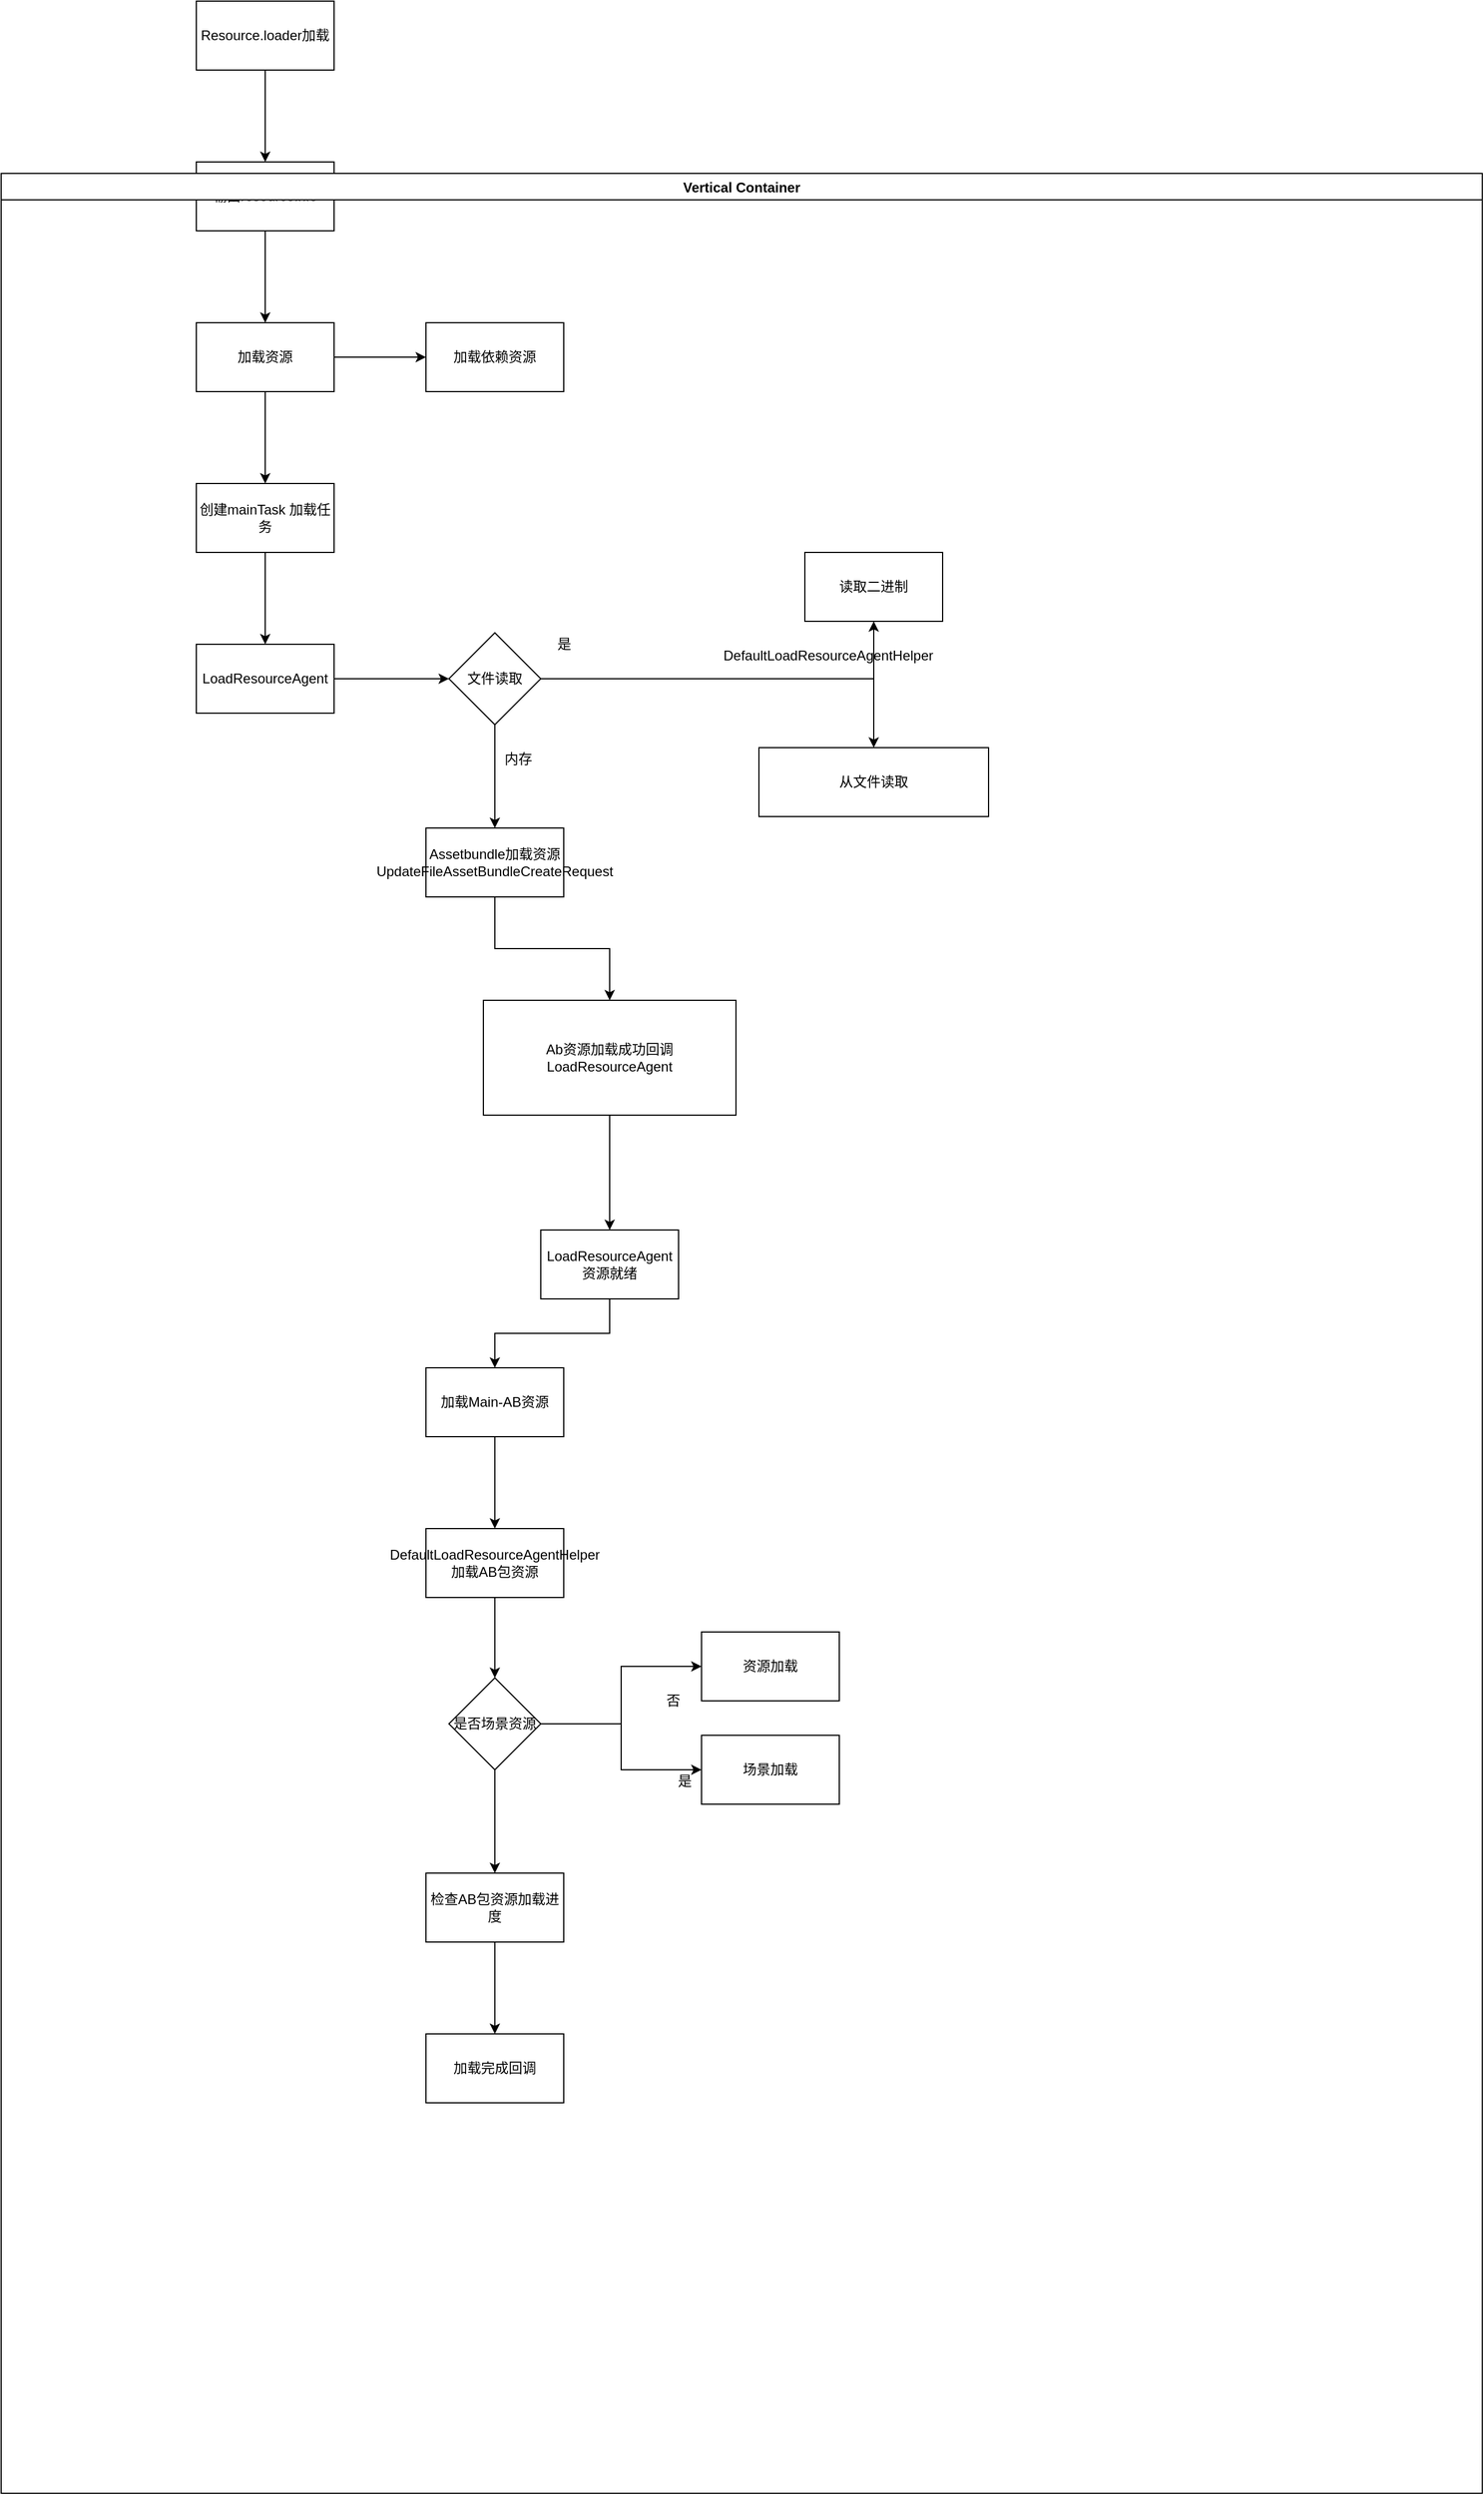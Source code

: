 <mxfile version="17.4.6" type="github">
  <diagram id="i5nLglHS9XAGzWQuGq0W" name="Page-1">
    <mxGraphModel dx="1422" dy="794" grid="1" gridSize="10" guides="1" tooltips="1" connect="1" arrows="1" fold="1" page="1" pageScale="1" pageWidth="827" pageHeight="1169" math="0" shadow="0">
      <root>
        <mxCell id="0" />
        <mxCell id="1" parent="0" />
        <mxCell id="m1CSbTF6fyn1C_nqHO2i-3" value="" style="edgeStyle=orthogonalEdgeStyle;rounded=0;orthogonalLoop=1;jettySize=auto;html=1;" edge="1" parent="1" source="m1CSbTF6fyn1C_nqHO2i-1" target="m1CSbTF6fyn1C_nqHO2i-2">
          <mxGeometry relative="1" as="geometry" />
        </mxCell>
        <mxCell id="m1CSbTF6fyn1C_nqHO2i-1" value="Resource.loader加载" style="whiteSpace=wrap;html=1;" vertex="1" parent="1">
          <mxGeometry x="170" y="130" width="120" height="60" as="geometry" />
        </mxCell>
        <mxCell id="m1CSbTF6fyn1C_nqHO2i-6" value="" style="edgeStyle=orthogonalEdgeStyle;rounded=0;orthogonalLoop=1;jettySize=auto;html=1;" edge="1" parent="1" source="m1CSbTF6fyn1C_nqHO2i-2" target="m1CSbTF6fyn1C_nqHO2i-5">
          <mxGeometry relative="1" as="geometry" />
        </mxCell>
        <mxCell id="m1CSbTF6fyn1C_nqHO2i-2" value="输出resourceInfo" style="whiteSpace=wrap;html=1;" vertex="1" parent="1">
          <mxGeometry x="170" y="270" width="120" height="60" as="geometry" />
        </mxCell>
        <mxCell id="m1CSbTF6fyn1C_nqHO2i-4" value="Vertical Container" style="swimlane;" vertex="1" parent="1">
          <mxGeometry y="280" width="1290" height="2020" as="geometry" />
        </mxCell>
        <mxCell id="m1CSbTF6fyn1C_nqHO2i-28" value="&lt;span&gt;DefaultLoadResourceAgentHelper&lt;/span&gt;" style="text;html=1;align=center;verticalAlign=middle;resizable=0;points=[];autosize=1;strokeColor=none;fillColor=none;" vertex="1" parent="m1CSbTF6fyn1C_nqHO2i-4">
          <mxGeometry x="620" y="410" width="200" height="20" as="geometry" />
        </mxCell>
        <mxCell id="m1CSbTF6fyn1C_nqHO2i-25" value="读取二进制" style="whiteSpace=wrap;html=1;" vertex="1" parent="m1CSbTF6fyn1C_nqHO2i-4">
          <mxGeometry x="700" y="330" width="120" height="60" as="geometry" />
        </mxCell>
        <mxCell id="m1CSbTF6fyn1C_nqHO2i-23" value="从文件读取" style="whiteSpace=wrap;html=1;" vertex="1" parent="m1CSbTF6fyn1C_nqHO2i-4">
          <mxGeometry x="660" y="500" width="200" height="60" as="geometry" />
        </mxCell>
        <mxCell id="m1CSbTF6fyn1C_nqHO2i-34" value="Ab资源加载成功回调&lt;br&gt;LoadResourceAgent" style="whiteSpace=wrap;html=1;" vertex="1" parent="m1CSbTF6fyn1C_nqHO2i-4">
          <mxGeometry x="420" y="720" width="220" height="100" as="geometry" />
        </mxCell>
        <mxCell id="m1CSbTF6fyn1C_nqHO2i-36" value="LoadResourceAgent&lt;br&gt;资源就绪&lt;br&gt;" style="whiteSpace=wrap;html=1;" vertex="1" parent="m1CSbTF6fyn1C_nqHO2i-4">
          <mxGeometry x="470" y="920" width="120" height="60" as="geometry" />
        </mxCell>
        <mxCell id="m1CSbTF6fyn1C_nqHO2i-37" value="" style="edgeStyle=orthogonalEdgeStyle;rounded=0;orthogonalLoop=1;jettySize=auto;html=1;" edge="1" parent="m1CSbTF6fyn1C_nqHO2i-4" source="m1CSbTF6fyn1C_nqHO2i-34" target="m1CSbTF6fyn1C_nqHO2i-36">
          <mxGeometry relative="1" as="geometry" />
        </mxCell>
        <mxCell id="m1CSbTF6fyn1C_nqHO2i-47" value="资源加载" style="whiteSpace=wrap;html=1;" vertex="1" parent="m1CSbTF6fyn1C_nqHO2i-4">
          <mxGeometry x="610" y="1270" width="120" height="60" as="geometry" />
        </mxCell>
        <mxCell id="m1CSbTF6fyn1C_nqHO2i-44" value="场景加载" style="whiteSpace=wrap;html=1;" vertex="1" parent="m1CSbTF6fyn1C_nqHO2i-4">
          <mxGeometry x="610" y="1360" width="120" height="60" as="geometry" />
        </mxCell>
        <mxCell id="m1CSbTF6fyn1C_nqHO2i-49" value="否" style="text;html=1;align=center;verticalAlign=middle;resizable=0;points=[];autosize=1;strokeColor=none;fillColor=none;" vertex="1" parent="m1CSbTF6fyn1C_nqHO2i-4">
          <mxGeometry x="570" y="1320" width="30" height="20" as="geometry" />
        </mxCell>
        <mxCell id="m1CSbTF6fyn1C_nqHO2i-46" value="是" style="text;html=1;align=center;verticalAlign=middle;resizable=0;points=[];autosize=1;strokeColor=none;fillColor=none;" vertex="1" parent="m1CSbTF6fyn1C_nqHO2i-4">
          <mxGeometry x="580" y="1390" width="30" height="20" as="geometry" />
        </mxCell>
        <mxCell id="m1CSbTF6fyn1C_nqHO2i-11" value="" style="edgeStyle=orthogonalEdgeStyle;rounded=0;orthogonalLoop=1;jettySize=auto;html=1;" edge="1" parent="1" source="m1CSbTF6fyn1C_nqHO2i-5" target="m1CSbTF6fyn1C_nqHO2i-10">
          <mxGeometry relative="1" as="geometry" />
        </mxCell>
        <mxCell id="m1CSbTF6fyn1C_nqHO2i-16" value="" style="edgeStyle=orthogonalEdgeStyle;rounded=0;orthogonalLoop=1;jettySize=auto;html=1;" edge="1" parent="1" source="m1CSbTF6fyn1C_nqHO2i-5" target="m1CSbTF6fyn1C_nqHO2i-15">
          <mxGeometry relative="1" as="geometry" />
        </mxCell>
        <mxCell id="m1CSbTF6fyn1C_nqHO2i-5" value="加载资源&lt;br&gt;" style="whiteSpace=wrap;html=1;" vertex="1" parent="1">
          <mxGeometry x="170" y="410" width="120" height="60" as="geometry" />
        </mxCell>
        <mxCell id="m1CSbTF6fyn1C_nqHO2i-10" value="加载依赖资源" style="whiteSpace=wrap;html=1;" vertex="1" parent="1">
          <mxGeometry x="370" y="410" width="120" height="60" as="geometry" />
        </mxCell>
        <mxCell id="m1CSbTF6fyn1C_nqHO2i-18" value="" style="edgeStyle=orthogonalEdgeStyle;rounded=0;orthogonalLoop=1;jettySize=auto;html=1;" edge="1" parent="1" source="m1CSbTF6fyn1C_nqHO2i-15" target="m1CSbTF6fyn1C_nqHO2i-17">
          <mxGeometry relative="1" as="geometry" />
        </mxCell>
        <mxCell id="m1CSbTF6fyn1C_nqHO2i-15" value="创建mainTask 加载任务" style="whiteSpace=wrap;html=1;" vertex="1" parent="1">
          <mxGeometry x="170" y="550" width="120" height="60" as="geometry" />
        </mxCell>
        <mxCell id="m1CSbTF6fyn1C_nqHO2i-22" value="" style="edgeStyle=orthogonalEdgeStyle;rounded=0;orthogonalLoop=1;jettySize=auto;html=1;" edge="1" parent="1" source="m1CSbTF6fyn1C_nqHO2i-17" target="m1CSbTF6fyn1C_nqHO2i-21">
          <mxGeometry relative="1" as="geometry" />
        </mxCell>
        <mxCell id="m1CSbTF6fyn1C_nqHO2i-17" value="LoadResourceAgent&lt;br&gt;" style="whiteSpace=wrap;html=1;" vertex="1" parent="1">
          <mxGeometry x="170" y="690" width="120" height="60" as="geometry" />
        </mxCell>
        <mxCell id="m1CSbTF6fyn1C_nqHO2i-24" value="" style="edgeStyle=orthogonalEdgeStyle;rounded=0;orthogonalLoop=1;jettySize=auto;html=1;" edge="1" parent="1" source="m1CSbTF6fyn1C_nqHO2i-21" target="m1CSbTF6fyn1C_nqHO2i-23">
          <mxGeometry relative="1" as="geometry" />
        </mxCell>
        <mxCell id="m1CSbTF6fyn1C_nqHO2i-26" value="" style="edgeStyle=orthogonalEdgeStyle;rounded=0;orthogonalLoop=1;jettySize=auto;html=1;" edge="1" parent="1" source="m1CSbTF6fyn1C_nqHO2i-21" target="m1CSbTF6fyn1C_nqHO2i-25">
          <mxGeometry relative="1" as="geometry" />
        </mxCell>
        <mxCell id="m1CSbTF6fyn1C_nqHO2i-33" value="" style="edgeStyle=orthogonalEdgeStyle;rounded=0;orthogonalLoop=1;jettySize=auto;html=1;" edge="1" parent="1" source="m1CSbTF6fyn1C_nqHO2i-21" target="m1CSbTF6fyn1C_nqHO2i-32">
          <mxGeometry relative="1" as="geometry" />
        </mxCell>
        <mxCell id="m1CSbTF6fyn1C_nqHO2i-21" value="文件读取" style="rhombus;whiteSpace=wrap;html=1;" vertex="1" parent="1">
          <mxGeometry x="390" y="680" width="80" height="80" as="geometry" />
        </mxCell>
        <mxCell id="m1CSbTF6fyn1C_nqHO2i-27" value="是" style="text;html=1;align=center;verticalAlign=middle;resizable=0;points=[];autosize=1;strokeColor=none;fillColor=none;" vertex="1" parent="1">
          <mxGeometry x="475" y="680" width="30" height="20" as="geometry" />
        </mxCell>
        <mxCell id="m1CSbTF6fyn1C_nqHO2i-29" value="内存" style="text;html=1;align=center;verticalAlign=middle;resizable=0;points=[];autosize=1;strokeColor=none;fillColor=none;" vertex="1" parent="1">
          <mxGeometry x="430" y="780" width="40" height="20" as="geometry" />
        </mxCell>
        <mxCell id="m1CSbTF6fyn1C_nqHO2i-35" value="" style="edgeStyle=orthogonalEdgeStyle;rounded=0;orthogonalLoop=1;jettySize=auto;html=1;" edge="1" parent="1" source="m1CSbTF6fyn1C_nqHO2i-32" target="m1CSbTF6fyn1C_nqHO2i-34">
          <mxGeometry relative="1" as="geometry" />
        </mxCell>
        <mxCell id="m1CSbTF6fyn1C_nqHO2i-32" value="Assetbundle加载资源&lt;span&gt;	&lt;/span&gt;UpdateFileAssetBundleCreateRequest" style="whiteSpace=wrap;html=1;" vertex="1" parent="1">
          <mxGeometry x="370" y="850" width="120" height="60" as="geometry" />
        </mxCell>
        <mxCell id="m1CSbTF6fyn1C_nqHO2i-41" value="" style="edgeStyle=orthogonalEdgeStyle;rounded=0;orthogonalLoop=1;jettySize=auto;html=1;" edge="1" parent="1" source="m1CSbTF6fyn1C_nqHO2i-38" target="m1CSbTF6fyn1C_nqHO2i-40">
          <mxGeometry relative="1" as="geometry" />
        </mxCell>
        <mxCell id="m1CSbTF6fyn1C_nqHO2i-38" value="加载Main-AB资源" style="whiteSpace=wrap;html=1;" vertex="1" parent="1">
          <mxGeometry x="370" y="1320" width="120" height="60" as="geometry" />
        </mxCell>
        <mxCell id="m1CSbTF6fyn1C_nqHO2i-39" value="" style="edgeStyle=orthogonalEdgeStyle;rounded=0;orthogonalLoop=1;jettySize=auto;html=1;" edge="1" parent="1" source="m1CSbTF6fyn1C_nqHO2i-36" target="m1CSbTF6fyn1C_nqHO2i-38">
          <mxGeometry relative="1" as="geometry" />
        </mxCell>
        <mxCell id="m1CSbTF6fyn1C_nqHO2i-43" value="" style="edgeStyle=orthogonalEdgeStyle;rounded=0;orthogonalLoop=1;jettySize=auto;html=1;" edge="1" parent="1" source="m1CSbTF6fyn1C_nqHO2i-40" target="m1CSbTF6fyn1C_nqHO2i-42">
          <mxGeometry relative="1" as="geometry" />
        </mxCell>
        <mxCell id="m1CSbTF6fyn1C_nqHO2i-40" value="DefaultLoadResourceAgentHelper&lt;br&gt;加载AB包资源" style="whiteSpace=wrap;html=1;" vertex="1" parent="1">
          <mxGeometry x="370" y="1460" width="120" height="60" as="geometry" />
        </mxCell>
        <mxCell id="m1CSbTF6fyn1C_nqHO2i-45" value="" style="edgeStyle=orthogonalEdgeStyle;rounded=0;orthogonalLoop=1;jettySize=auto;html=1;" edge="1" parent="1" source="m1CSbTF6fyn1C_nqHO2i-42" target="m1CSbTF6fyn1C_nqHO2i-44">
          <mxGeometry relative="1" as="geometry" />
        </mxCell>
        <mxCell id="m1CSbTF6fyn1C_nqHO2i-48" value="" style="edgeStyle=orthogonalEdgeStyle;rounded=0;orthogonalLoop=1;jettySize=auto;html=1;" edge="1" parent="1" source="m1CSbTF6fyn1C_nqHO2i-42" target="m1CSbTF6fyn1C_nqHO2i-47">
          <mxGeometry relative="1" as="geometry" />
        </mxCell>
        <mxCell id="m1CSbTF6fyn1C_nqHO2i-51" value="" style="edgeStyle=orthogonalEdgeStyle;rounded=0;orthogonalLoop=1;jettySize=auto;html=1;" edge="1" parent="1" source="m1CSbTF6fyn1C_nqHO2i-42" target="m1CSbTF6fyn1C_nqHO2i-50">
          <mxGeometry relative="1" as="geometry" />
        </mxCell>
        <mxCell id="m1CSbTF6fyn1C_nqHO2i-42" value="是否场景资源" style="rhombus;whiteSpace=wrap;html=1;" vertex="1" parent="1">
          <mxGeometry x="390" y="1590" width="80" height="80" as="geometry" />
        </mxCell>
        <mxCell id="m1CSbTF6fyn1C_nqHO2i-53" value="" style="edgeStyle=orthogonalEdgeStyle;rounded=0;orthogonalLoop=1;jettySize=auto;html=1;" edge="1" parent="1" source="m1CSbTF6fyn1C_nqHO2i-50" target="m1CSbTF6fyn1C_nqHO2i-52">
          <mxGeometry relative="1" as="geometry" />
        </mxCell>
        <mxCell id="m1CSbTF6fyn1C_nqHO2i-50" value="检查AB包资源加载进度" style="whiteSpace=wrap;html=1;" vertex="1" parent="1">
          <mxGeometry x="370" y="1760" width="120" height="60" as="geometry" />
        </mxCell>
        <mxCell id="m1CSbTF6fyn1C_nqHO2i-52" value="加载完成回调" style="whiteSpace=wrap;html=1;" vertex="1" parent="1">
          <mxGeometry x="370" y="1900" width="120" height="60" as="geometry" />
        </mxCell>
      </root>
    </mxGraphModel>
  </diagram>
</mxfile>
